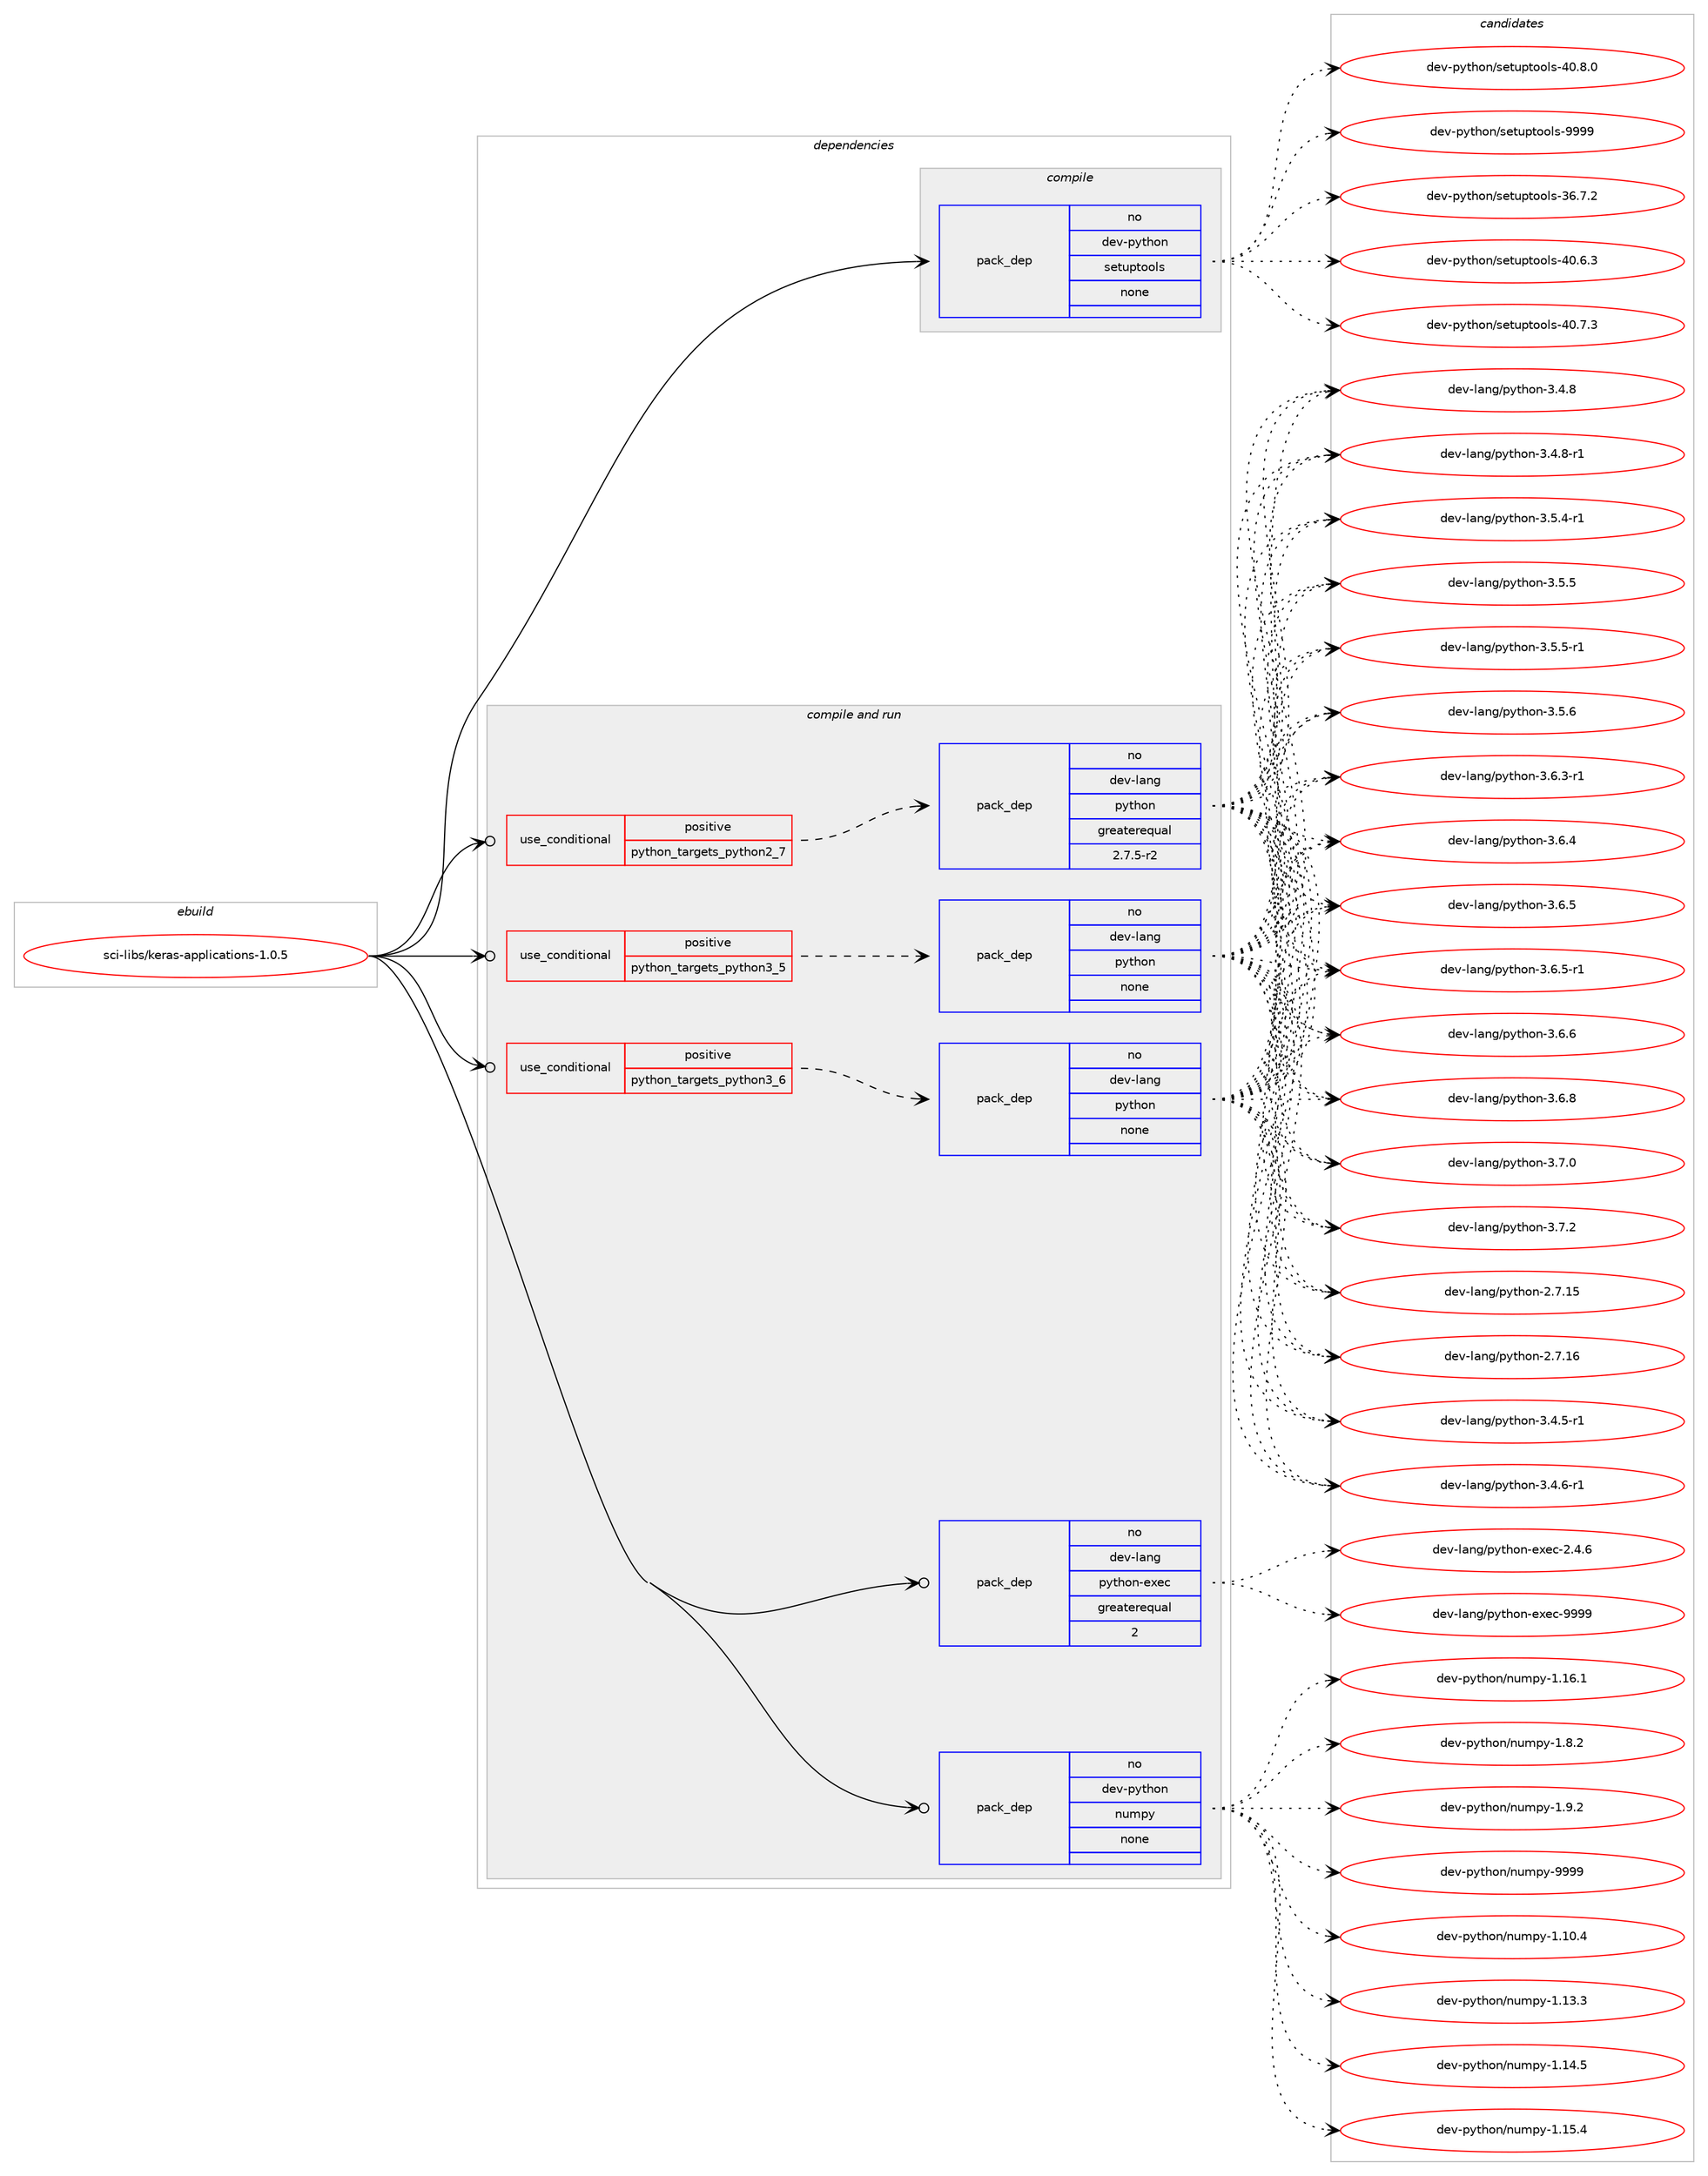 digraph prolog {

# *************
# Graph options
# *************

newrank=true;
concentrate=true;
compound=true;
graph [rankdir=LR,fontname=Helvetica,fontsize=10,ranksep=1.5];#, ranksep=2.5, nodesep=0.2];
edge  [arrowhead=vee];
node  [fontname=Helvetica,fontsize=10];

# **********
# The ebuild
# **********

subgraph cluster_leftcol {
color=gray;
rank=same;
label=<<i>ebuild</i>>;
id [label="sci-libs/keras-applications-1.0.5", color=red, width=4, href="../sci-libs/keras-applications-1.0.5.svg"];
}

# ****************
# The dependencies
# ****************

subgraph cluster_midcol {
color=gray;
label=<<i>dependencies</i>>;
subgraph cluster_compile {
fillcolor="#eeeeee";
style=filled;
label=<<i>compile</i>>;
subgraph pack1212512 {
dependency1693702 [label=<<TABLE BORDER="0" CELLBORDER="1" CELLSPACING="0" CELLPADDING="4" WIDTH="220"><TR><TD ROWSPAN="6" CELLPADDING="30">pack_dep</TD></TR><TR><TD WIDTH="110">no</TD></TR><TR><TD>dev-python</TD></TR><TR><TD>setuptools</TD></TR><TR><TD>none</TD></TR><TR><TD></TD></TR></TABLE>>, shape=none, color=blue];
}
id:e -> dependency1693702:w [weight=20,style="solid",arrowhead="vee"];
}
subgraph cluster_compileandrun {
fillcolor="#eeeeee";
style=filled;
label=<<i>compile and run</i>>;
subgraph cond453437 {
dependency1693703 [label=<<TABLE BORDER="0" CELLBORDER="1" CELLSPACING="0" CELLPADDING="4"><TR><TD ROWSPAN="3" CELLPADDING="10">use_conditional</TD></TR><TR><TD>positive</TD></TR><TR><TD>python_targets_python2_7</TD></TR></TABLE>>, shape=none, color=red];
subgraph pack1212513 {
dependency1693704 [label=<<TABLE BORDER="0" CELLBORDER="1" CELLSPACING="0" CELLPADDING="4" WIDTH="220"><TR><TD ROWSPAN="6" CELLPADDING="30">pack_dep</TD></TR><TR><TD WIDTH="110">no</TD></TR><TR><TD>dev-lang</TD></TR><TR><TD>python</TD></TR><TR><TD>greaterequal</TD></TR><TR><TD>2.7.5-r2</TD></TR></TABLE>>, shape=none, color=blue];
}
dependency1693703:e -> dependency1693704:w [weight=20,style="dashed",arrowhead="vee"];
}
id:e -> dependency1693703:w [weight=20,style="solid",arrowhead="odotvee"];
subgraph cond453438 {
dependency1693705 [label=<<TABLE BORDER="0" CELLBORDER="1" CELLSPACING="0" CELLPADDING="4"><TR><TD ROWSPAN="3" CELLPADDING="10">use_conditional</TD></TR><TR><TD>positive</TD></TR><TR><TD>python_targets_python3_5</TD></TR></TABLE>>, shape=none, color=red];
subgraph pack1212514 {
dependency1693706 [label=<<TABLE BORDER="0" CELLBORDER="1" CELLSPACING="0" CELLPADDING="4" WIDTH="220"><TR><TD ROWSPAN="6" CELLPADDING="30">pack_dep</TD></TR><TR><TD WIDTH="110">no</TD></TR><TR><TD>dev-lang</TD></TR><TR><TD>python</TD></TR><TR><TD>none</TD></TR><TR><TD></TD></TR></TABLE>>, shape=none, color=blue];
}
dependency1693705:e -> dependency1693706:w [weight=20,style="dashed",arrowhead="vee"];
}
id:e -> dependency1693705:w [weight=20,style="solid",arrowhead="odotvee"];
subgraph cond453439 {
dependency1693707 [label=<<TABLE BORDER="0" CELLBORDER="1" CELLSPACING="0" CELLPADDING="4"><TR><TD ROWSPAN="3" CELLPADDING="10">use_conditional</TD></TR><TR><TD>positive</TD></TR><TR><TD>python_targets_python3_6</TD></TR></TABLE>>, shape=none, color=red];
subgraph pack1212515 {
dependency1693708 [label=<<TABLE BORDER="0" CELLBORDER="1" CELLSPACING="0" CELLPADDING="4" WIDTH="220"><TR><TD ROWSPAN="6" CELLPADDING="30">pack_dep</TD></TR><TR><TD WIDTH="110">no</TD></TR><TR><TD>dev-lang</TD></TR><TR><TD>python</TD></TR><TR><TD>none</TD></TR><TR><TD></TD></TR></TABLE>>, shape=none, color=blue];
}
dependency1693707:e -> dependency1693708:w [weight=20,style="dashed",arrowhead="vee"];
}
id:e -> dependency1693707:w [weight=20,style="solid",arrowhead="odotvee"];
subgraph pack1212516 {
dependency1693709 [label=<<TABLE BORDER="0" CELLBORDER="1" CELLSPACING="0" CELLPADDING="4" WIDTH="220"><TR><TD ROWSPAN="6" CELLPADDING="30">pack_dep</TD></TR><TR><TD WIDTH="110">no</TD></TR><TR><TD>dev-lang</TD></TR><TR><TD>python-exec</TD></TR><TR><TD>greaterequal</TD></TR><TR><TD>2</TD></TR></TABLE>>, shape=none, color=blue];
}
id:e -> dependency1693709:w [weight=20,style="solid",arrowhead="odotvee"];
subgraph pack1212517 {
dependency1693710 [label=<<TABLE BORDER="0" CELLBORDER="1" CELLSPACING="0" CELLPADDING="4" WIDTH="220"><TR><TD ROWSPAN="6" CELLPADDING="30">pack_dep</TD></TR><TR><TD WIDTH="110">no</TD></TR><TR><TD>dev-python</TD></TR><TR><TD>numpy</TD></TR><TR><TD>none</TD></TR><TR><TD></TD></TR></TABLE>>, shape=none, color=blue];
}
id:e -> dependency1693710:w [weight=20,style="solid",arrowhead="odotvee"];
}
subgraph cluster_run {
fillcolor="#eeeeee";
style=filled;
label=<<i>run</i>>;
}
}

# **************
# The candidates
# **************

subgraph cluster_choices {
rank=same;
color=gray;
label=<<i>candidates</i>>;

subgraph choice1212512 {
color=black;
nodesep=1;
choice100101118451121211161041111104711510111611711211611111110811545515446554650 [label="dev-python/setuptools-36.7.2", color=red, width=4,href="../dev-python/setuptools-36.7.2.svg"];
choice100101118451121211161041111104711510111611711211611111110811545524846544651 [label="dev-python/setuptools-40.6.3", color=red, width=4,href="../dev-python/setuptools-40.6.3.svg"];
choice100101118451121211161041111104711510111611711211611111110811545524846554651 [label="dev-python/setuptools-40.7.3", color=red, width=4,href="../dev-python/setuptools-40.7.3.svg"];
choice100101118451121211161041111104711510111611711211611111110811545524846564648 [label="dev-python/setuptools-40.8.0", color=red, width=4,href="../dev-python/setuptools-40.8.0.svg"];
choice10010111845112121116104111110471151011161171121161111111081154557575757 [label="dev-python/setuptools-9999", color=red, width=4,href="../dev-python/setuptools-9999.svg"];
dependency1693702:e -> choice100101118451121211161041111104711510111611711211611111110811545515446554650:w [style=dotted,weight="100"];
dependency1693702:e -> choice100101118451121211161041111104711510111611711211611111110811545524846544651:w [style=dotted,weight="100"];
dependency1693702:e -> choice100101118451121211161041111104711510111611711211611111110811545524846554651:w [style=dotted,weight="100"];
dependency1693702:e -> choice100101118451121211161041111104711510111611711211611111110811545524846564648:w [style=dotted,weight="100"];
dependency1693702:e -> choice10010111845112121116104111110471151011161171121161111111081154557575757:w [style=dotted,weight="100"];
}
subgraph choice1212513 {
color=black;
nodesep=1;
choice10010111845108971101034711212111610411111045504655464953 [label="dev-lang/python-2.7.15", color=red, width=4,href="../dev-lang/python-2.7.15.svg"];
choice10010111845108971101034711212111610411111045504655464954 [label="dev-lang/python-2.7.16", color=red, width=4,href="../dev-lang/python-2.7.16.svg"];
choice1001011184510897110103471121211161041111104551465246534511449 [label="dev-lang/python-3.4.5-r1", color=red, width=4,href="../dev-lang/python-3.4.5-r1.svg"];
choice1001011184510897110103471121211161041111104551465246544511449 [label="dev-lang/python-3.4.6-r1", color=red, width=4,href="../dev-lang/python-3.4.6-r1.svg"];
choice100101118451089711010347112121116104111110455146524656 [label="dev-lang/python-3.4.8", color=red, width=4,href="../dev-lang/python-3.4.8.svg"];
choice1001011184510897110103471121211161041111104551465246564511449 [label="dev-lang/python-3.4.8-r1", color=red, width=4,href="../dev-lang/python-3.4.8-r1.svg"];
choice1001011184510897110103471121211161041111104551465346524511449 [label="dev-lang/python-3.5.4-r1", color=red, width=4,href="../dev-lang/python-3.5.4-r1.svg"];
choice100101118451089711010347112121116104111110455146534653 [label="dev-lang/python-3.5.5", color=red, width=4,href="../dev-lang/python-3.5.5.svg"];
choice1001011184510897110103471121211161041111104551465346534511449 [label="dev-lang/python-3.5.5-r1", color=red, width=4,href="../dev-lang/python-3.5.5-r1.svg"];
choice100101118451089711010347112121116104111110455146534654 [label="dev-lang/python-3.5.6", color=red, width=4,href="../dev-lang/python-3.5.6.svg"];
choice1001011184510897110103471121211161041111104551465446514511449 [label="dev-lang/python-3.6.3-r1", color=red, width=4,href="../dev-lang/python-3.6.3-r1.svg"];
choice100101118451089711010347112121116104111110455146544652 [label="dev-lang/python-3.6.4", color=red, width=4,href="../dev-lang/python-3.6.4.svg"];
choice100101118451089711010347112121116104111110455146544653 [label="dev-lang/python-3.6.5", color=red, width=4,href="../dev-lang/python-3.6.5.svg"];
choice1001011184510897110103471121211161041111104551465446534511449 [label="dev-lang/python-3.6.5-r1", color=red, width=4,href="../dev-lang/python-3.6.5-r1.svg"];
choice100101118451089711010347112121116104111110455146544654 [label="dev-lang/python-3.6.6", color=red, width=4,href="../dev-lang/python-3.6.6.svg"];
choice100101118451089711010347112121116104111110455146544656 [label="dev-lang/python-3.6.8", color=red, width=4,href="../dev-lang/python-3.6.8.svg"];
choice100101118451089711010347112121116104111110455146554648 [label="dev-lang/python-3.7.0", color=red, width=4,href="../dev-lang/python-3.7.0.svg"];
choice100101118451089711010347112121116104111110455146554650 [label="dev-lang/python-3.7.2", color=red, width=4,href="../dev-lang/python-3.7.2.svg"];
dependency1693704:e -> choice10010111845108971101034711212111610411111045504655464953:w [style=dotted,weight="100"];
dependency1693704:e -> choice10010111845108971101034711212111610411111045504655464954:w [style=dotted,weight="100"];
dependency1693704:e -> choice1001011184510897110103471121211161041111104551465246534511449:w [style=dotted,weight="100"];
dependency1693704:e -> choice1001011184510897110103471121211161041111104551465246544511449:w [style=dotted,weight="100"];
dependency1693704:e -> choice100101118451089711010347112121116104111110455146524656:w [style=dotted,weight="100"];
dependency1693704:e -> choice1001011184510897110103471121211161041111104551465246564511449:w [style=dotted,weight="100"];
dependency1693704:e -> choice1001011184510897110103471121211161041111104551465346524511449:w [style=dotted,weight="100"];
dependency1693704:e -> choice100101118451089711010347112121116104111110455146534653:w [style=dotted,weight="100"];
dependency1693704:e -> choice1001011184510897110103471121211161041111104551465346534511449:w [style=dotted,weight="100"];
dependency1693704:e -> choice100101118451089711010347112121116104111110455146534654:w [style=dotted,weight="100"];
dependency1693704:e -> choice1001011184510897110103471121211161041111104551465446514511449:w [style=dotted,weight="100"];
dependency1693704:e -> choice100101118451089711010347112121116104111110455146544652:w [style=dotted,weight="100"];
dependency1693704:e -> choice100101118451089711010347112121116104111110455146544653:w [style=dotted,weight="100"];
dependency1693704:e -> choice1001011184510897110103471121211161041111104551465446534511449:w [style=dotted,weight="100"];
dependency1693704:e -> choice100101118451089711010347112121116104111110455146544654:w [style=dotted,weight="100"];
dependency1693704:e -> choice100101118451089711010347112121116104111110455146544656:w [style=dotted,weight="100"];
dependency1693704:e -> choice100101118451089711010347112121116104111110455146554648:w [style=dotted,weight="100"];
dependency1693704:e -> choice100101118451089711010347112121116104111110455146554650:w [style=dotted,weight="100"];
}
subgraph choice1212514 {
color=black;
nodesep=1;
choice10010111845108971101034711212111610411111045504655464953 [label="dev-lang/python-2.7.15", color=red, width=4,href="../dev-lang/python-2.7.15.svg"];
choice10010111845108971101034711212111610411111045504655464954 [label="dev-lang/python-2.7.16", color=red, width=4,href="../dev-lang/python-2.7.16.svg"];
choice1001011184510897110103471121211161041111104551465246534511449 [label="dev-lang/python-3.4.5-r1", color=red, width=4,href="../dev-lang/python-3.4.5-r1.svg"];
choice1001011184510897110103471121211161041111104551465246544511449 [label="dev-lang/python-3.4.6-r1", color=red, width=4,href="../dev-lang/python-3.4.6-r1.svg"];
choice100101118451089711010347112121116104111110455146524656 [label="dev-lang/python-3.4.8", color=red, width=4,href="../dev-lang/python-3.4.8.svg"];
choice1001011184510897110103471121211161041111104551465246564511449 [label="dev-lang/python-3.4.8-r1", color=red, width=4,href="../dev-lang/python-3.4.8-r1.svg"];
choice1001011184510897110103471121211161041111104551465346524511449 [label="dev-lang/python-3.5.4-r1", color=red, width=4,href="../dev-lang/python-3.5.4-r1.svg"];
choice100101118451089711010347112121116104111110455146534653 [label="dev-lang/python-3.5.5", color=red, width=4,href="../dev-lang/python-3.5.5.svg"];
choice1001011184510897110103471121211161041111104551465346534511449 [label="dev-lang/python-3.5.5-r1", color=red, width=4,href="../dev-lang/python-3.5.5-r1.svg"];
choice100101118451089711010347112121116104111110455146534654 [label="dev-lang/python-3.5.6", color=red, width=4,href="../dev-lang/python-3.5.6.svg"];
choice1001011184510897110103471121211161041111104551465446514511449 [label="dev-lang/python-3.6.3-r1", color=red, width=4,href="../dev-lang/python-3.6.3-r1.svg"];
choice100101118451089711010347112121116104111110455146544652 [label="dev-lang/python-3.6.4", color=red, width=4,href="../dev-lang/python-3.6.4.svg"];
choice100101118451089711010347112121116104111110455146544653 [label="dev-lang/python-3.6.5", color=red, width=4,href="../dev-lang/python-3.6.5.svg"];
choice1001011184510897110103471121211161041111104551465446534511449 [label="dev-lang/python-3.6.5-r1", color=red, width=4,href="../dev-lang/python-3.6.5-r1.svg"];
choice100101118451089711010347112121116104111110455146544654 [label="dev-lang/python-3.6.6", color=red, width=4,href="../dev-lang/python-3.6.6.svg"];
choice100101118451089711010347112121116104111110455146544656 [label="dev-lang/python-3.6.8", color=red, width=4,href="../dev-lang/python-3.6.8.svg"];
choice100101118451089711010347112121116104111110455146554648 [label="dev-lang/python-3.7.0", color=red, width=4,href="../dev-lang/python-3.7.0.svg"];
choice100101118451089711010347112121116104111110455146554650 [label="dev-lang/python-3.7.2", color=red, width=4,href="../dev-lang/python-3.7.2.svg"];
dependency1693706:e -> choice10010111845108971101034711212111610411111045504655464953:w [style=dotted,weight="100"];
dependency1693706:e -> choice10010111845108971101034711212111610411111045504655464954:w [style=dotted,weight="100"];
dependency1693706:e -> choice1001011184510897110103471121211161041111104551465246534511449:w [style=dotted,weight="100"];
dependency1693706:e -> choice1001011184510897110103471121211161041111104551465246544511449:w [style=dotted,weight="100"];
dependency1693706:e -> choice100101118451089711010347112121116104111110455146524656:w [style=dotted,weight="100"];
dependency1693706:e -> choice1001011184510897110103471121211161041111104551465246564511449:w [style=dotted,weight="100"];
dependency1693706:e -> choice1001011184510897110103471121211161041111104551465346524511449:w [style=dotted,weight="100"];
dependency1693706:e -> choice100101118451089711010347112121116104111110455146534653:w [style=dotted,weight="100"];
dependency1693706:e -> choice1001011184510897110103471121211161041111104551465346534511449:w [style=dotted,weight="100"];
dependency1693706:e -> choice100101118451089711010347112121116104111110455146534654:w [style=dotted,weight="100"];
dependency1693706:e -> choice1001011184510897110103471121211161041111104551465446514511449:w [style=dotted,weight="100"];
dependency1693706:e -> choice100101118451089711010347112121116104111110455146544652:w [style=dotted,weight="100"];
dependency1693706:e -> choice100101118451089711010347112121116104111110455146544653:w [style=dotted,weight="100"];
dependency1693706:e -> choice1001011184510897110103471121211161041111104551465446534511449:w [style=dotted,weight="100"];
dependency1693706:e -> choice100101118451089711010347112121116104111110455146544654:w [style=dotted,weight="100"];
dependency1693706:e -> choice100101118451089711010347112121116104111110455146544656:w [style=dotted,weight="100"];
dependency1693706:e -> choice100101118451089711010347112121116104111110455146554648:w [style=dotted,weight="100"];
dependency1693706:e -> choice100101118451089711010347112121116104111110455146554650:w [style=dotted,weight="100"];
}
subgraph choice1212515 {
color=black;
nodesep=1;
choice10010111845108971101034711212111610411111045504655464953 [label="dev-lang/python-2.7.15", color=red, width=4,href="../dev-lang/python-2.7.15.svg"];
choice10010111845108971101034711212111610411111045504655464954 [label="dev-lang/python-2.7.16", color=red, width=4,href="../dev-lang/python-2.7.16.svg"];
choice1001011184510897110103471121211161041111104551465246534511449 [label="dev-lang/python-3.4.5-r1", color=red, width=4,href="../dev-lang/python-3.4.5-r1.svg"];
choice1001011184510897110103471121211161041111104551465246544511449 [label="dev-lang/python-3.4.6-r1", color=red, width=4,href="../dev-lang/python-3.4.6-r1.svg"];
choice100101118451089711010347112121116104111110455146524656 [label="dev-lang/python-3.4.8", color=red, width=4,href="../dev-lang/python-3.4.8.svg"];
choice1001011184510897110103471121211161041111104551465246564511449 [label="dev-lang/python-3.4.8-r1", color=red, width=4,href="../dev-lang/python-3.4.8-r1.svg"];
choice1001011184510897110103471121211161041111104551465346524511449 [label="dev-lang/python-3.5.4-r1", color=red, width=4,href="../dev-lang/python-3.5.4-r1.svg"];
choice100101118451089711010347112121116104111110455146534653 [label="dev-lang/python-3.5.5", color=red, width=4,href="../dev-lang/python-3.5.5.svg"];
choice1001011184510897110103471121211161041111104551465346534511449 [label="dev-lang/python-3.5.5-r1", color=red, width=4,href="../dev-lang/python-3.5.5-r1.svg"];
choice100101118451089711010347112121116104111110455146534654 [label="dev-lang/python-3.5.6", color=red, width=4,href="../dev-lang/python-3.5.6.svg"];
choice1001011184510897110103471121211161041111104551465446514511449 [label="dev-lang/python-3.6.3-r1", color=red, width=4,href="../dev-lang/python-3.6.3-r1.svg"];
choice100101118451089711010347112121116104111110455146544652 [label="dev-lang/python-3.6.4", color=red, width=4,href="../dev-lang/python-3.6.4.svg"];
choice100101118451089711010347112121116104111110455146544653 [label="dev-lang/python-3.6.5", color=red, width=4,href="../dev-lang/python-3.6.5.svg"];
choice1001011184510897110103471121211161041111104551465446534511449 [label="dev-lang/python-3.6.5-r1", color=red, width=4,href="../dev-lang/python-3.6.5-r1.svg"];
choice100101118451089711010347112121116104111110455146544654 [label="dev-lang/python-3.6.6", color=red, width=4,href="../dev-lang/python-3.6.6.svg"];
choice100101118451089711010347112121116104111110455146544656 [label="dev-lang/python-3.6.8", color=red, width=4,href="../dev-lang/python-3.6.8.svg"];
choice100101118451089711010347112121116104111110455146554648 [label="dev-lang/python-3.7.0", color=red, width=4,href="../dev-lang/python-3.7.0.svg"];
choice100101118451089711010347112121116104111110455146554650 [label="dev-lang/python-3.7.2", color=red, width=4,href="../dev-lang/python-3.7.2.svg"];
dependency1693708:e -> choice10010111845108971101034711212111610411111045504655464953:w [style=dotted,weight="100"];
dependency1693708:e -> choice10010111845108971101034711212111610411111045504655464954:w [style=dotted,weight="100"];
dependency1693708:e -> choice1001011184510897110103471121211161041111104551465246534511449:w [style=dotted,weight="100"];
dependency1693708:e -> choice1001011184510897110103471121211161041111104551465246544511449:w [style=dotted,weight="100"];
dependency1693708:e -> choice100101118451089711010347112121116104111110455146524656:w [style=dotted,weight="100"];
dependency1693708:e -> choice1001011184510897110103471121211161041111104551465246564511449:w [style=dotted,weight="100"];
dependency1693708:e -> choice1001011184510897110103471121211161041111104551465346524511449:w [style=dotted,weight="100"];
dependency1693708:e -> choice100101118451089711010347112121116104111110455146534653:w [style=dotted,weight="100"];
dependency1693708:e -> choice1001011184510897110103471121211161041111104551465346534511449:w [style=dotted,weight="100"];
dependency1693708:e -> choice100101118451089711010347112121116104111110455146534654:w [style=dotted,weight="100"];
dependency1693708:e -> choice1001011184510897110103471121211161041111104551465446514511449:w [style=dotted,weight="100"];
dependency1693708:e -> choice100101118451089711010347112121116104111110455146544652:w [style=dotted,weight="100"];
dependency1693708:e -> choice100101118451089711010347112121116104111110455146544653:w [style=dotted,weight="100"];
dependency1693708:e -> choice1001011184510897110103471121211161041111104551465446534511449:w [style=dotted,weight="100"];
dependency1693708:e -> choice100101118451089711010347112121116104111110455146544654:w [style=dotted,weight="100"];
dependency1693708:e -> choice100101118451089711010347112121116104111110455146544656:w [style=dotted,weight="100"];
dependency1693708:e -> choice100101118451089711010347112121116104111110455146554648:w [style=dotted,weight="100"];
dependency1693708:e -> choice100101118451089711010347112121116104111110455146554650:w [style=dotted,weight="100"];
}
subgraph choice1212516 {
color=black;
nodesep=1;
choice1001011184510897110103471121211161041111104510112010199455046524654 [label="dev-lang/python-exec-2.4.6", color=red, width=4,href="../dev-lang/python-exec-2.4.6.svg"];
choice10010111845108971101034711212111610411111045101120101994557575757 [label="dev-lang/python-exec-9999", color=red, width=4,href="../dev-lang/python-exec-9999.svg"];
dependency1693709:e -> choice1001011184510897110103471121211161041111104510112010199455046524654:w [style=dotted,weight="100"];
dependency1693709:e -> choice10010111845108971101034711212111610411111045101120101994557575757:w [style=dotted,weight="100"];
}
subgraph choice1212517 {
color=black;
nodesep=1;
choice100101118451121211161041111104711011710911212145494649484652 [label="dev-python/numpy-1.10.4", color=red, width=4,href="../dev-python/numpy-1.10.4.svg"];
choice100101118451121211161041111104711011710911212145494649514651 [label="dev-python/numpy-1.13.3", color=red, width=4,href="../dev-python/numpy-1.13.3.svg"];
choice100101118451121211161041111104711011710911212145494649524653 [label="dev-python/numpy-1.14.5", color=red, width=4,href="../dev-python/numpy-1.14.5.svg"];
choice100101118451121211161041111104711011710911212145494649534652 [label="dev-python/numpy-1.15.4", color=red, width=4,href="../dev-python/numpy-1.15.4.svg"];
choice100101118451121211161041111104711011710911212145494649544649 [label="dev-python/numpy-1.16.1", color=red, width=4,href="../dev-python/numpy-1.16.1.svg"];
choice1001011184511212111610411111047110117109112121454946564650 [label="dev-python/numpy-1.8.2", color=red, width=4,href="../dev-python/numpy-1.8.2.svg"];
choice1001011184511212111610411111047110117109112121454946574650 [label="dev-python/numpy-1.9.2", color=red, width=4,href="../dev-python/numpy-1.9.2.svg"];
choice10010111845112121116104111110471101171091121214557575757 [label="dev-python/numpy-9999", color=red, width=4,href="../dev-python/numpy-9999.svg"];
dependency1693710:e -> choice100101118451121211161041111104711011710911212145494649484652:w [style=dotted,weight="100"];
dependency1693710:e -> choice100101118451121211161041111104711011710911212145494649514651:w [style=dotted,weight="100"];
dependency1693710:e -> choice100101118451121211161041111104711011710911212145494649524653:w [style=dotted,weight="100"];
dependency1693710:e -> choice100101118451121211161041111104711011710911212145494649534652:w [style=dotted,weight="100"];
dependency1693710:e -> choice100101118451121211161041111104711011710911212145494649544649:w [style=dotted,weight="100"];
dependency1693710:e -> choice1001011184511212111610411111047110117109112121454946564650:w [style=dotted,weight="100"];
dependency1693710:e -> choice1001011184511212111610411111047110117109112121454946574650:w [style=dotted,weight="100"];
dependency1693710:e -> choice10010111845112121116104111110471101171091121214557575757:w [style=dotted,weight="100"];
}
}

}

